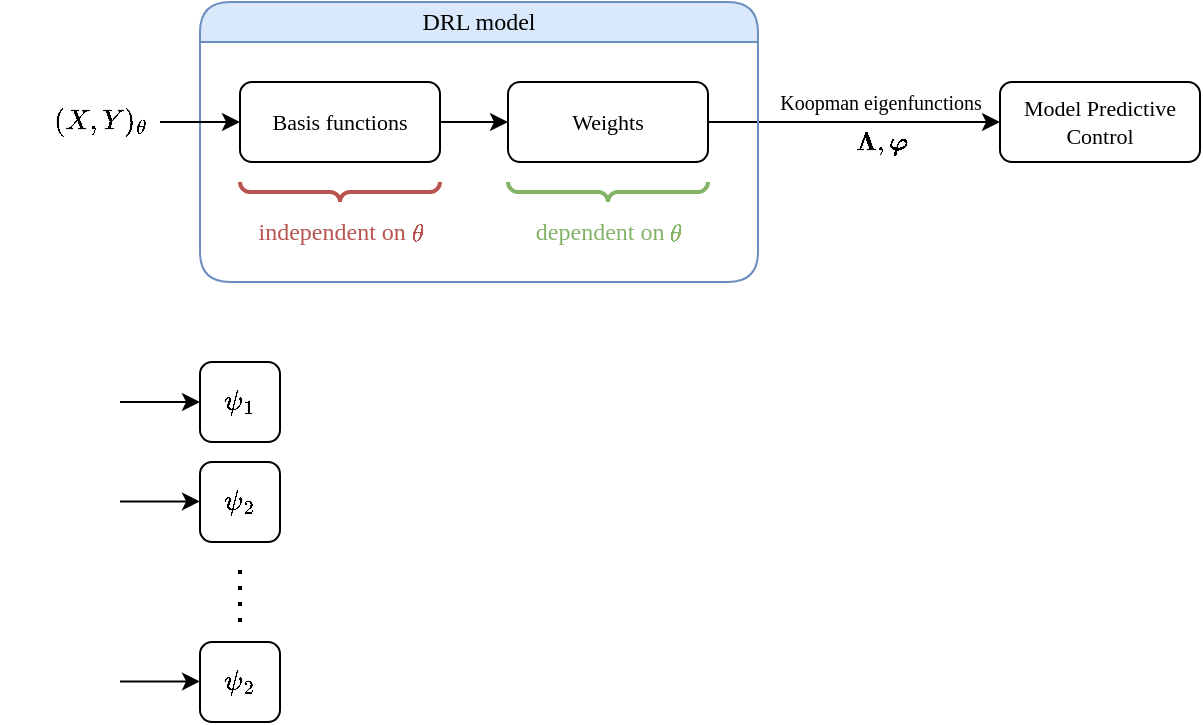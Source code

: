 <mxfile version="27.2.0">
  <diagram name="Page-1" id="kne6peY2nPMTJXlIG8h8">
    <mxGraphModel dx="815" dy="454" grid="1" gridSize="10" guides="1" tooltips="1" connect="1" arrows="1" fold="1" page="1" pageScale="1" pageWidth="827" pageHeight="583" math="1" shadow="0" adaptiveColors="auto">
      <root>
        <mxCell id="0" />
        <mxCell id="1" parent="0" />
        <mxCell id="L4Gs1HaFy1u3a11CzFIE-5" style="edgeStyle=orthogonalEdgeStyle;rounded=1;orthogonalLoop=1;jettySize=auto;html=1;exitX=1;exitY=0.5;exitDx=0;exitDy=0;entryX=0;entryY=0.5;entryDx=0;entryDy=0;" parent="1" source="L4Gs1HaFy1u3a11CzFIE-2" target="L4Gs1HaFy1u3a11CzFIE-3" edge="1">
          <mxGeometry relative="1" as="geometry" />
        </mxCell>
        <mxCell id="L4Gs1HaFy1u3a11CzFIE-14" value="Koopman eigenfunctions" style="edgeLabel;html=1;align=center;verticalAlign=middle;resizable=0;points=[];rounded=1;fontFamily=Ubuntu;fontSize=10;" parent="L4Gs1HaFy1u3a11CzFIE-5" vertex="1" connectable="0">
          <mxGeometry x="-0.154" relative="1" as="geometry">
            <mxPoint x="24" y="-10" as="offset" />
          </mxGeometry>
        </mxCell>
        <mxCell id="L4Gs1HaFy1u3a11CzFIE-15" value="\(\boldsymbol{\Lambda}, \boldsymbol{\varphi}\)" style="edgeLabel;html=1;align=center;verticalAlign=middle;resizable=0;points=[];rounded=1;" parent="L4Gs1HaFy1u3a11CzFIE-5" vertex="1" connectable="0">
          <mxGeometry x="0.074" y="-2" relative="1" as="geometry">
            <mxPoint x="8" y="8" as="offset" />
          </mxGeometry>
        </mxCell>
        <mxCell id="L4Gs1HaFy1u3a11CzFIE-3" value="Model Predictive Control" style="rounded=1;whiteSpace=wrap;html=1;fontFamily=Ubuntu;fontSize=11;" parent="1" vertex="1">
          <mxGeometry x="560" y="140" width="100" height="40" as="geometry" />
        </mxCell>
        <mxCell id="L4Gs1HaFy1u3a11CzFIE-7" value="&lt;span style=&quot;font-weight: normal; line-height: 100%;&quot;&gt;&lt;font&gt;DRL model&lt;/font&gt;&lt;/span&gt;" style="swimlane;whiteSpace=wrap;html=1;rounded=1;arcSize=25;startSize=20;fillColor=#dae8fc;strokeColor=#6c8ebf;align=center;fontFamily=Ubuntu;" parent="1" vertex="1">
          <mxGeometry x="160" y="100" width="279" height="140" as="geometry">
            <mxRectangle x="160" y="100" width="130" height="30" as="alternateBounds" />
          </mxGeometry>
        </mxCell>
        <mxCell id="L4Gs1HaFy1u3a11CzFIE-1" value="Basis functions" style="rounded=1;whiteSpace=wrap;html=1;fontFamily=Ubuntu;fontSize=11;" parent="L4Gs1HaFy1u3a11CzFIE-7" vertex="1">
          <mxGeometry x="20" y="40" width="100" height="40" as="geometry" />
        </mxCell>
        <mxCell id="L4Gs1HaFy1u3a11CzFIE-2" value="Weights" style="rounded=1;whiteSpace=wrap;html=1;fontFamily=Ubuntu;fontSize=11;" parent="L4Gs1HaFy1u3a11CzFIE-7" vertex="1">
          <mxGeometry x="154" y="40" width="100" height="40" as="geometry" />
        </mxCell>
        <mxCell id="L4Gs1HaFy1u3a11CzFIE-4" style="edgeStyle=orthogonalEdgeStyle;rounded=1;orthogonalLoop=1;jettySize=auto;html=1;exitX=1;exitY=0.5;exitDx=0;exitDy=0;entryX=0;entryY=0.5;entryDx=0;entryDy=0;fontFamily=Ubuntu;" parent="L4Gs1HaFy1u3a11CzFIE-7" source="L4Gs1HaFy1u3a11CzFIE-1" target="L4Gs1HaFy1u3a11CzFIE-2" edge="1">
          <mxGeometry relative="1" as="geometry" />
        </mxCell>
        <mxCell id="L4Gs1HaFy1u3a11CzFIE-8" value="" style="verticalLabelPosition=bottom;shadow=0;dashed=0;align=center;html=1;verticalAlign=top;strokeWidth=2;shape=mxgraph.mockup.markup.curlyBrace;whiteSpace=wrap;direction=west;rounded=1;fontFamily=Ubuntu;fillColor=none;strokeColor=#B85450;" parent="L4Gs1HaFy1u3a11CzFIE-7" vertex="1">
          <mxGeometry x="20" y="90" width="100" height="10" as="geometry" />
        </mxCell>
        <mxCell id="L4Gs1HaFy1u3a11CzFIE-9" value="&lt;font face=&quot;Ubuntu&quot;&gt;independent on \(\theta\)&lt;/font&gt;" style="text;html=1;align=center;verticalAlign=middle;resizable=0;points=[];autosize=1;strokeColor=none;fillColor=none;fontColor=light-dark(#B85450,#EDEDED);" parent="L4Gs1HaFy1u3a11CzFIE-7" vertex="1">
          <mxGeometry x="-10" y="100" width="160" height="30" as="geometry" />
        </mxCell>
        <mxCell id="L4Gs1HaFy1u3a11CzFIE-12" value="" style="verticalLabelPosition=bottom;shadow=0;dashed=0;align=center;html=1;verticalAlign=top;strokeWidth=2;shape=mxgraph.mockup.markup.curlyBrace;whiteSpace=wrap;direction=west;rounded=1;fontFamily=Ubuntu;fillColor=#d5e8d4;strokeColor=#82b366;" parent="L4Gs1HaFy1u3a11CzFIE-7" vertex="1">
          <mxGeometry x="154" y="90" width="100" height="10" as="geometry" />
        </mxCell>
        <mxCell id="L4Gs1HaFy1u3a11CzFIE-13" value="&lt;font face=&quot;Ubuntu&quot;&gt;dependent on \(\theta\)&lt;/font&gt;" style="text;html=1;align=center;verticalAlign=middle;resizable=0;points=[];autosize=1;strokeColor=none;fillColor=none;fontColor=light-dark(#82B366,#EDEDED);" parent="L4Gs1HaFy1u3a11CzFIE-7" vertex="1">
          <mxGeometry x="129" y="100" width="150" height="30" as="geometry" />
        </mxCell>
        <mxCell id="L4Gs1HaFy1u3a11CzFIE-16" value="\((X,Y)_\theta\)" style="text;align=center;verticalAlign=middle;resizable=0;points=[];autosize=1;strokeColor=none;fillColor=none;html=1;textShadow=0;labelBorderColor=none;" parent="1" vertex="1">
          <mxGeometry x="60" y="145" width="100" height="30" as="geometry" />
        </mxCell>
        <mxCell id="L4Gs1HaFy1u3a11CzFIE-18" value="" style="endArrow=classic;html=1;rounded=1;entryX=0;entryY=0.5;entryDx=0;entryDy=0;" parent="1" target="L4Gs1HaFy1u3a11CzFIE-1" edge="1">
          <mxGeometry width="50" height="50" relative="1" as="geometry">
            <mxPoint x="140" y="160" as="sourcePoint" />
            <mxPoint x="190" y="130" as="targetPoint" />
          </mxGeometry>
        </mxCell>
        <mxCell id="DU7ztpAfhVa5KEGo_Qji-1" value="\(\psi_1\)" style="rounded=1;whiteSpace=wrap;html=1;" vertex="1" parent="1">
          <mxGeometry x="160" y="280" width="40" height="40" as="geometry" />
        </mxCell>
        <mxCell id="DU7ztpAfhVa5KEGo_Qji-2" value="\(\psi_2\)" style="rounded=1;whiteSpace=wrap;html=1;" vertex="1" parent="1">
          <mxGeometry x="160" y="330" width="40" height="40" as="geometry" />
        </mxCell>
        <mxCell id="DU7ztpAfhVa5KEGo_Qji-3" value="" style="endArrow=classic;html=1;rounded=0;" edge="1" parent="1">
          <mxGeometry width="50" height="50" relative="1" as="geometry">
            <mxPoint x="120" y="300" as="sourcePoint" />
            <mxPoint x="160" y="300" as="targetPoint" />
          </mxGeometry>
        </mxCell>
        <mxCell id="DU7ztpAfhVa5KEGo_Qji-4" value="" style="endArrow=classic;html=1;rounded=0;" edge="1" parent="1">
          <mxGeometry width="50" height="50" relative="1" as="geometry">
            <mxPoint x="120" y="349.71" as="sourcePoint" />
            <mxPoint x="160" y="349.71" as="targetPoint" />
          </mxGeometry>
        </mxCell>
        <mxCell id="DU7ztpAfhVa5KEGo_Qji-5" value="\(\psi_2\)" style="rounded=1;whiteSpace=wrap;html=1;" vertex="1" parent="1">
          <mxGeometry x="160" y="420" width="40" height="40" as="geometry" />
        </mxCell>
        <mxCell id="DU7ztpAfhVa5KEGo_Qji-6" value="" style="endArrow=classic;html=1;rounded=0;" edge="1" parent="1">
          <mxGeometry width="50" height="50" relative="1" as="geometry">
            <mxPoint x="120" y="439.71" as="sourcePoint" />
            <mxPoint x="160" y="439.71" as="targetPoint" />
          </mxGeometry>
        </mxCell>
        <mxCell id="DU7ztpAfhVa5KEGo_Qji-7" value="" style="endArrow=none;dashed=1;html=1;dashPattern=1 3;strokeWidth=2;rounded=0;startSize=4;endSize=9;sourcePerimeterSpacing=8;jumpSize=5;" edge="1" parent="1">
          <mxGeometry width="50" height="50" relative="1" as="geometry">
            <mxPoint x="180" y="410" as="sourcePoint" />
            <mxPoint x="180" y="380" as="targetPoint" />
          </mxGeometry>
        </mxCell>
      </root>
    </mxGraphModel>
  </diagram>
</mxfile>
